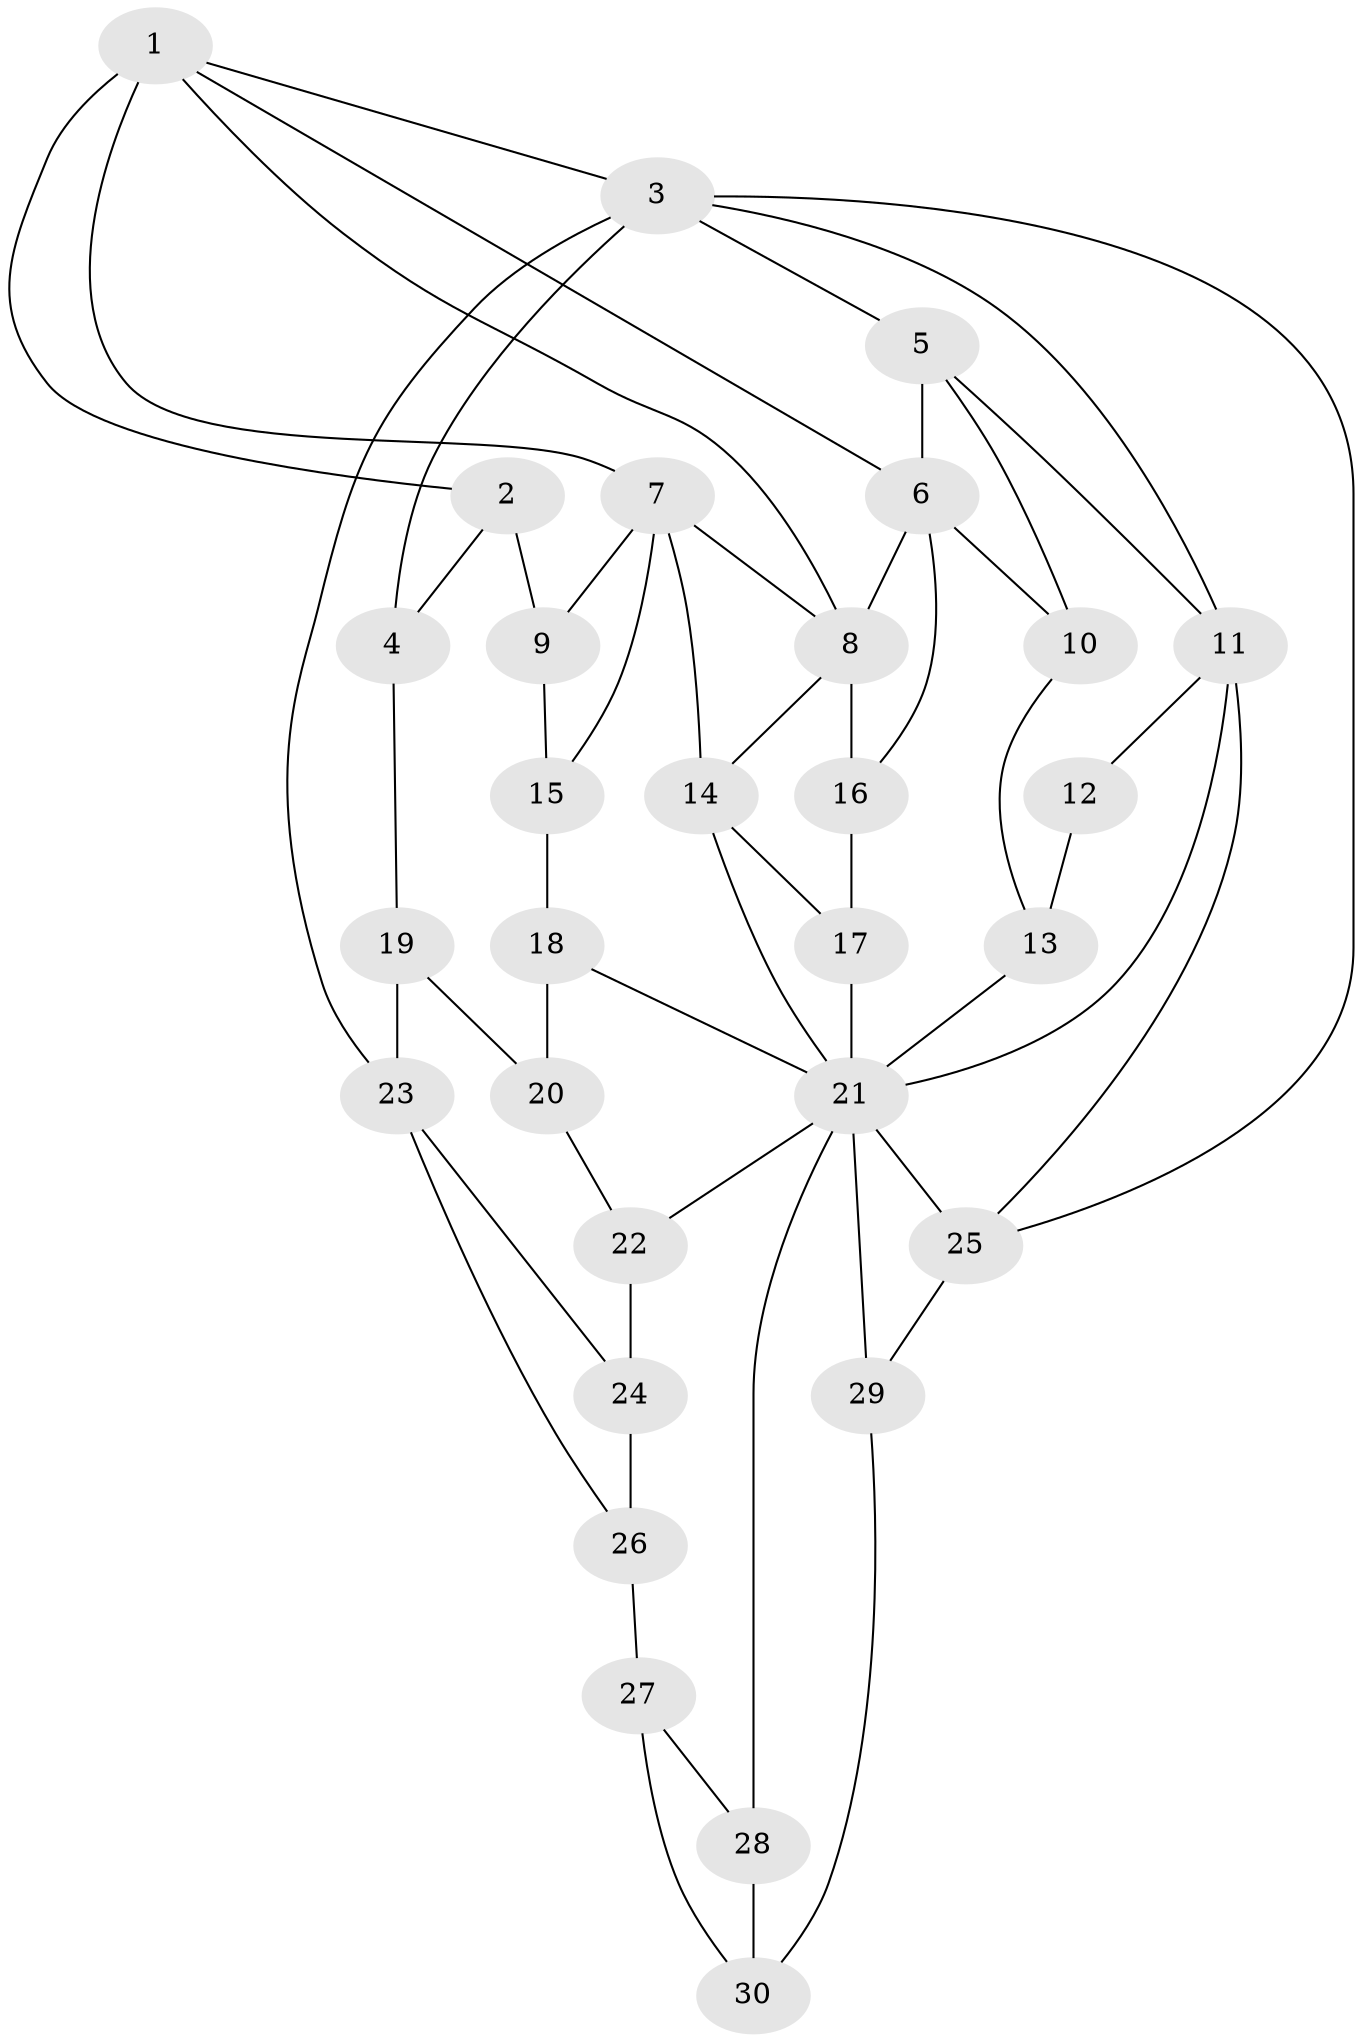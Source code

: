 // original degree distribution, {3: 0.030612244897959183, 4: 0.24489795918367346, 6: 0.24489795918367346, 5: 0.47959183673469385}
// Generated by graph-tools (version 1.1) at 2025/54/03/04/25 22:54:34]
// undirected, 30 vertices, 56 edges
graph export_dot {
  node [color=gray90,style=filled];
  1;
  2;
  3;
  4;
  5;
  6;
  7;
  8;
  9;
  10;
  11;
  12;
  13;
  14;
  15;
  16;
  17;
  18;
  19;
  20;
  21;
  22;
  23;
  24;
  25;
  26;
  27;
  28;
  29;
  30;
  1 -- 2 [weight=1.0];
  1 -- 3 [weight=1.0];
  1 -- 6 [weight=1.0];
  1 -- 7 [weight=1.0];
  1 -- 8 [weight=1.0];
  2 -- 4 [weight=1.0];
  2 -- 9 [weight=2.0];
  3 -- 4 [weight=1.0];
  3 -- 5 [weight=2.0];
  3 -- 11 [weight=1.0];
  3 -- 23 [weight=2.0];
  3 -- 25 [weight=1.0];
  4 -- 19 [weight=1.0];
  5 -- 6 [weight=1.0];
  5 -- 10 [weight=1.0];
  5 -- 11 [weight=1.0];
  6 -- 8 [weight=1.0];
  6 -- 10 [weight=1.0];
  6 -- 16 [weight=1.0];
  7 -- 8 [weight=1.0];
  7 -- 9 [weight=1.0];
  7 -- 14 [weight=1.0];
  7 -- 15 [weight=1.0];
  8 -- 14 [weight=1.0];
  8 -- 16 [weight=2.0];
  9 -- 15 [weight=2.0];
  10 -- 13 [weight=1.0];
  11 -- 12 [weight=1.0];
  11 -- 21 [weight=2.0];
  11 -- 25 [weight=1.0];
  12 -- 13 [weight=2.0];
  13 -- 21 [weight=1.0];
  14 -- 17 [weight=1.0];
  14 -- 21 [weight=1.0];
  15 -- 18 [weight=3.0];
  16 -- 17 [weight=3.0];
  17 -- 21 [weight=2.0];
  18 -- 20 [weight=2.0];
  18 -- 21 [weight=1.0];
  19 -- 20 [weight=2.0];
  19 -- 23 [weight=2.0];
  20 -- 22 [weight=1.0];
  21 -- 22 [weight=1.0];
  21 -- 25 [weight=1.0];
  21 -- 28 [weight=1.0];
  21 -- 29 [weight=1.0];
  22 -- 24 [weight=2.0];
  23 -- 24 [weight=1.0];
  23 -- 26 [weight=1.0];
  24 -- 26 [weight=3.0];
  25 -- 29 [weight=2.0];
  26 -- 27 [weight=2.0];
  27 -- 28 [weight=2.0];
  27 -- 30 [weight=2.0];
  28 -- 30 [weight=1.0];
  29 -- 30 [weight=2.0];
}
